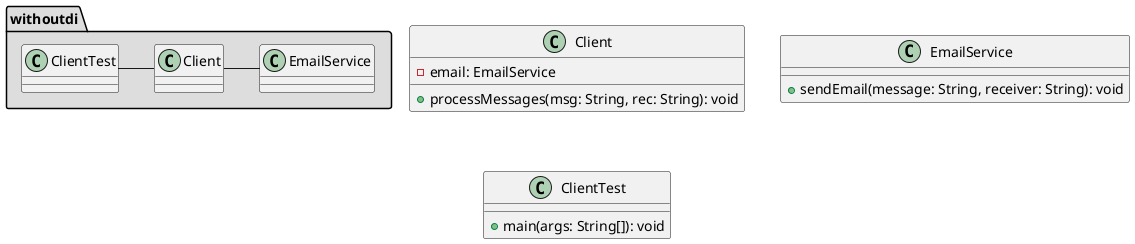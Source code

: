 @startuml without-di

package "withoutdi" #DDDDDD {
    Client - EmailService
    ClientTest - Client
}

class Client {
    -email: EmailService
    +processMessages(msg: String, rec: String): void
}

class EmailService {
    +sendEmail(message: String, receiver: String): void
}

class ClientTest {
    +main(args: String[]): void
}

@enduml